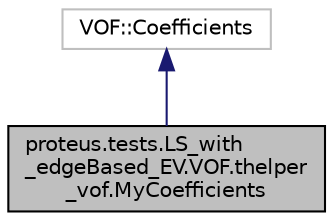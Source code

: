digraph "proteus.tests.LS_with_edgeBased_EV.VOF.thelper_vof.MyCoefficients"
{
 // LATEX_PDF_SIZE
  edge [fontname="Helvetica",fontsize="10",labelfontname="Helvetica",labelfontsize="10"];
  node [fontname="Helvetica",fontsize="10",shape=record];
  Node1 [label="proteus.tests.LS_with\l_edgeBased_EV.VOF.thelper\l_vof.MyCoefficients",height=0.2,width=0.4,color="black", fillcolor="grey75", style="filled", fontcolor="black",tooltip=" "];
  Node2 -> Node1 [dir="back",color="midnightblue",fontsize="10",style="solid",fontname="Helvetica"];
  Node2 [label="VOF::Coefficients",height=0.2,width=0.4,color="grey75", fillcolor="white", style="filled",tooltip=" "];
}
